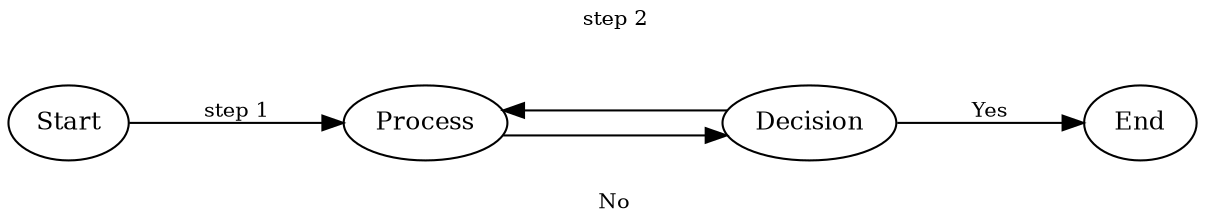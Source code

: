 // Optimized Flowchart
digraph {
	nodesep=1.0 rankdir=LR ranksep=1.0 splines=ortho
	node [fontsize=12 shape=ellipse]
	edge [fontsize=10]
	A [label=Start]
	B [label=Process]
	C [label=Decision]
	D [label=End]
	A -> B [label="step 1"]
	B -> C [label="step 2"]
	C -> D [label=Yes]
	C -> B [label=No]
}
